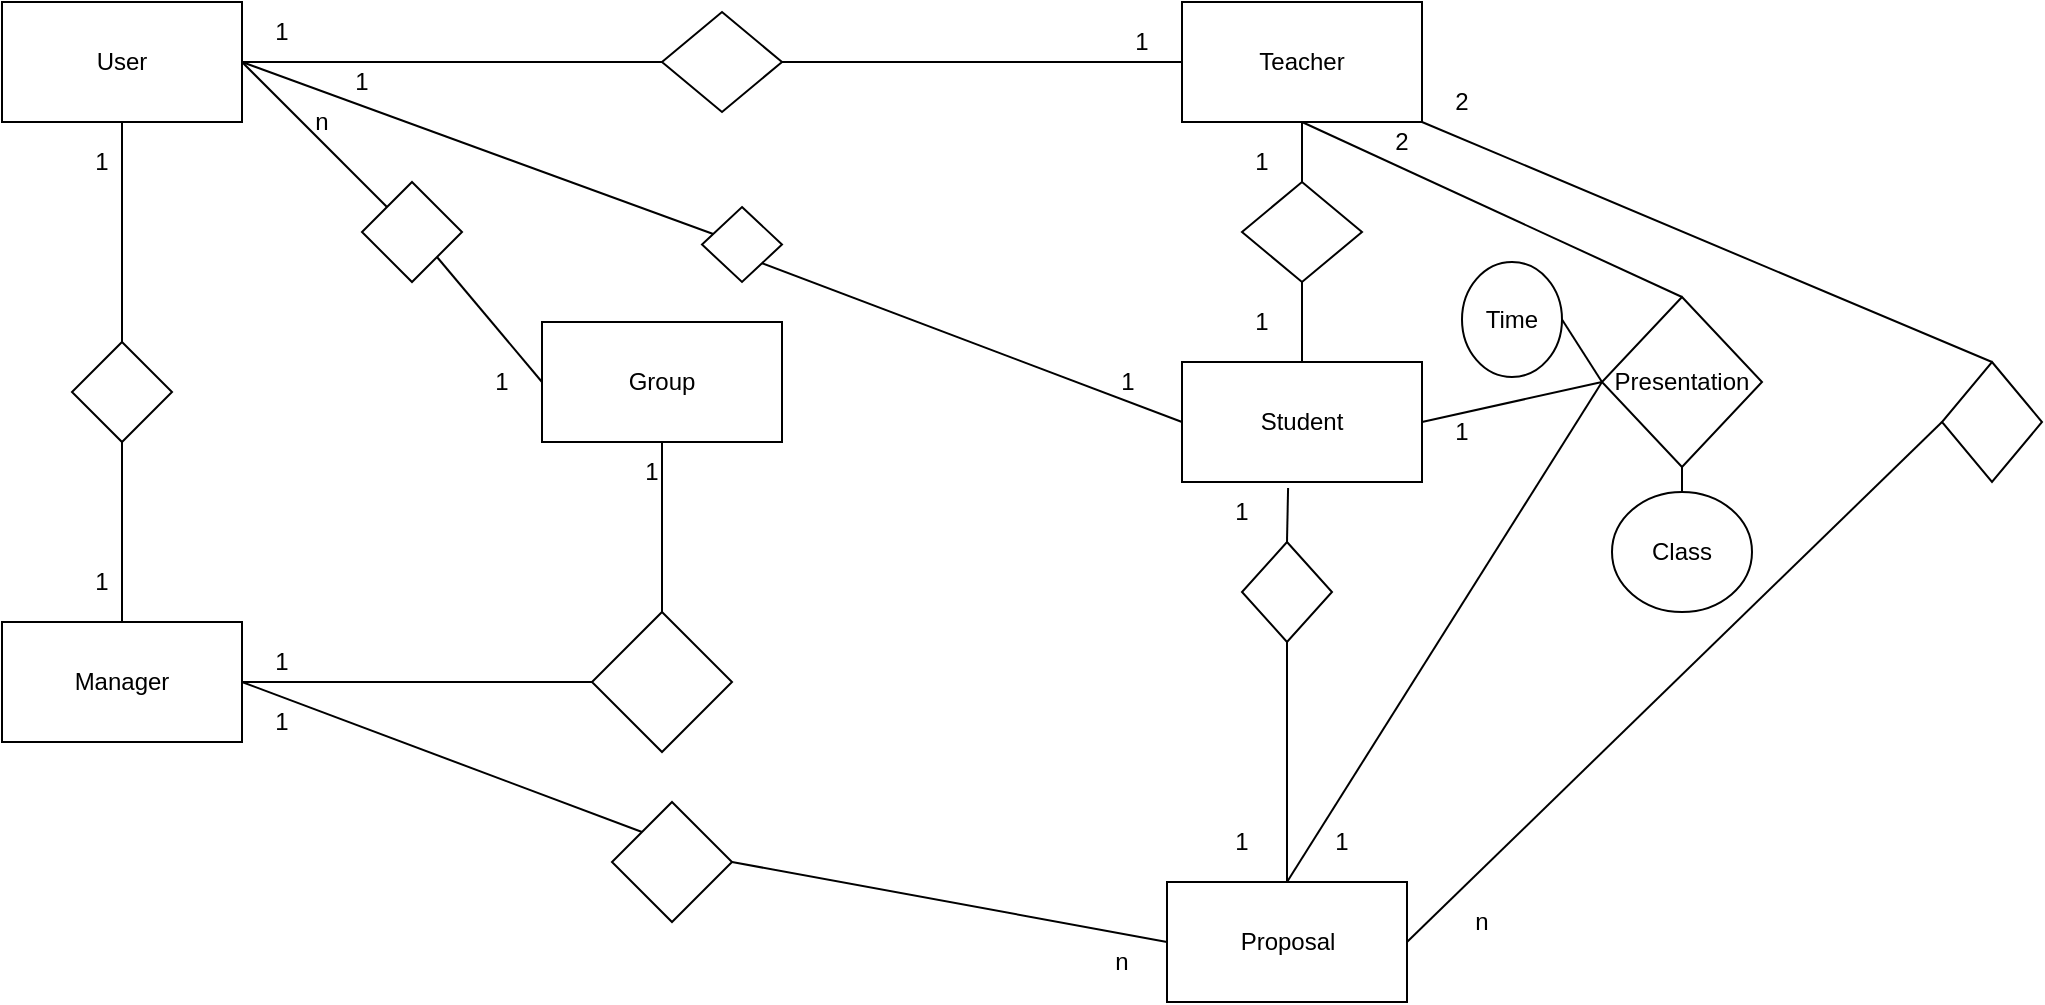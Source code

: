 <mxfile version="12.8.4" type="device"><diagram id="ikKdi297-rwzYitTRGxO" name="Page-1"><mxGraphModel dx="825" dy="448" grid="1" gridSize="10" guides="1" tooltips="1" connect="1" arrows="1" fold="1" page="1" pageScale="1" pageWidth="850" pageHeight="1100" math="0" shadow="0"><root><mxCell id="0"/><mxCell id="1" parent="0"/><mxCell id="iioDXDGLwqHW4jAjQwXo-1" value="User" style="rounded=0;whiteSpace=wrap;html=1;" parent="1" vertex="1"><mxGeometry x="100" y="90" width="120" height="60" as="geometry"/></mxCell><mxCell id="iioDXDGLwqHW4jAjQwXo-2" value="Teacher" style="rounded=0;whiteSpace=wrap;html=1;" parent="1" vertex="1"><mxGeometry x="690" y="90" width="120" height="60" as="geometry"/></mxCell><mxCell id="iioDXDGLwqHW4jAjQwXo-3" value="Student" style="rounded=0;whiteSpace=wrap;html=1;" parent="1" vertex="1"><mxGeometry x="690" y="270" width="120" height="60" as="geometry"/></mxCell><mxCell id="iioDXDGLwqHW4jAjQwXo-4" value="Manager" style="rounded=0;whiteSpace=wrap;html=1;" parent="1" vertex="1"><mxGeometry x="100" y="400" width="120" height="60" as="geometry"/></mxCell><mxCell id="iioDXDGLwqHW4jAjQwXo-5" value="" style="rhombus;whiteSpace=wrap;html=1;" parent="1" vertex="1"><mxGeometry x="135" y="260" width="50" height="50" as="geometry"/></mxCell><mxCell id="iioDXDGLwqHW4jAjQwXo-9" value="" style="endArrow=none;html=1;exitX=0.5;exitY=1;exitDx=0;exitDy=0;entryX=0.5;entryY=0;entryDx=0;entryDy=0;" parent="1" source="iioDXDGLwqHW4jAjQwXo-5" target="iioDXDGLwqHW4jAjQwXo-4" edge="1"><mxGeometry width="50" height="50" relative="1" as="geometry"><mxPoint x="400" y="170" as="sourcePoint"/><mxPoint x="320" y="190" as="targetPoint"/></mxGeometry></mxCell><mxCell id="iioDXDGLwqHW4jAjQwXo-10" value="" style="endArrow=none;html=1;exitX=0.5;exitY=1;exitDx=0;exitDy=0;" parent="1" source="iioDXDGLwqHW4jAjQwXo-1" target="iioDXDGLwqHW4jAjQwXo-5" edge="1"><mxGeometry width="50" height="50" relative="1" as="geometry"><mxPoint x="170" y="250" as="sourcePoint"/><mxPoint x="170" y="290" as="targetPoint"/></mxGeometry></mxCell><mxCell id="iioDXDGLwqHW4jAjQwXo-12" value="" style="rhombus;whiteSpace=wrap;html=1;" parent="1" vertex="1"><mxGeometry x="430" y="95" width="60" height="50" as="geometry"/></mxCell><mxCell id="iioDXDGLwqHW4jAjQwXo-13" value="" style="endArrow=none;html=1;exitX=0;exitY=0.5;exitDx=0;exitDy=0;entryX=1;entryY=0.5;entryDx=0;entryDy=0;" parent="1" source="iioDXDGLwqHW4jAjQwXo-12" target="iioDXDGLwqHW4jAjQwXo-1" edge="1"><mxGeometry width="50" height="50" relative="1" as="geometry"><mxPoint x="190" y="270" as="sourcePoint"/><mxPoint x="190" y="310" as="targetPoint"/></mxGeometry></mxCell><mxCell id="iioDXDGLwqHW4jAjQwXo-14" value="" style="endArrow=none;html=1;exitX=1;exitY=0.5;exitDx=0;exitDy=0;entryX=0;entryY=0.5;entryDx=0;entryDy=0;" parent="1" source="iioDXDGLwqHW4jAjQwXo-12" target="iioDXDGLwqHW4jAjQwXo-2" edge="1"><mxGeometry width="50" height="50" relative="1" as="geometry"><mxPoint x="200" y="280" as="sourcePoint"/><mxPoint x="200" y="320" as="targetPoint"/></mxGeometry></mxCell><mxCell id="iioDXDGLwqHW4jAjQwXo-15" value="" style="rhombus;whiteSpace=wrap;html=1;" parent="1" vertex="1"><mxGeometry x="450" y="192.5" width="40" height="37.5" as="geometry"/></mxCell><mxCell id="iioDXDGLwqHW4jAjQwXo-16" value="" style="endArrow=none;html=1;exitX=1;exitY=1;exitDx=0;exitDy=0;entryX=0;entryY=0.5;entryDx=0;entryDy=0;" parent="1" source="iioDXDGLwqHW4jAjQwXo-15" target="iioDXDGLwqHW4jAjQwXo-3" edge="1"><mxGeometry width="50" height="50" relative="1" as="geometry"><mxPoint x="210" y="290" as="sourcePoint"/><mxPoint x="210" y="330" as="targetPoint"/></mxGeometry></mxCell><mxCell id="iioDXDGLwqHW4jAjQwXo-17" value="" style="endArrow=none;html=1;exitX=1;exitY=0.5;exitDx=0;exitDy=0;" parent="1" source="iioDXDGLwqHW4jAjQwXo-1" target="iioDXDGLwqHW4jAjQwXo-15" edge="1"><mxGeometry width="50" height="50" relative="1" as="geometry"><mxPoint x="220" y="300" as="sourcePoint"/><mxPoint x="220" y="340" as="targetPoint"/></mxGeometry></mxCell><mxCell id="iioDXDGLwqHW4jAjQwXo-19" value="" style="rhombus;whiteSpace=wrap;html=1;" parent="1" vertex="1"><mxGeometry x="720" y="180" width="60" height="50" as="geometry"/></mxCell><mxCell id="iioDXDGLwqHW4jAjQwXo-20" value="" style="endArrow=none;html=1;exitX=0.5;exitY=1;exitDx=0;exitDy=0;entryX=0.5;entryY=0;entryDx=0;entryDy=0;" parent="1" source="iioDXDGLwqHW4jAjQwXo-19" target="iioDXDGLwqHW4jAjQwXo-3" edge="1"><mxGeometry width="50" height="50" relative="1" as="geometry"><mxPoint x="230" y="310" as="sourcePoint"/><mxPoint x="230" y="350" as="targetPoint"/></mxGeometry></mxCell><mxCell id="iioDXDGLwqHW4jAjQwXo-21" value="" style="endArrow=none;html=1;exitX=0.5;exitY=1;exitDx=0;exitDy=0;entryX=0.5;entryY=0;entryDx=0;entryDy=0;" parent="1" source="iioDXDGLwqHW4jAjQwXo-2" target="iioDXDGLwqHW4jAjQwXo-19" edge="1"><mxGeometry width="50" height="50" relative="1" as="geometry"><mxPoint x="240" y="320" as="sourcePoint"/><mxPoint x="240" y="360" as="targetPoint"/></mxGeometry></mxCell><mxCell id="iioDXDGLwqHW4jAjQwXo-22" value="Group" style="rounded=0;whiteSpace=wrap;html=1;" parent="1" vertex="1"><mxGeometry x="370" y="250" width="120" height="60" as="geometry"/></mxCell><mxCell id="iioDXDGLwqHW4jAjQwXo-23" value="" style="rhombus;whiteSpace=wrap;html=1;" parent="1" vertex="1"><mxGeometry x="280" y="180" width="50" height="50" as="geometry"/></mxCell><mxCell id="iioDXDGLwqHW4jAjQwXo-24" value="" style="endArrow=none;html=1;exitX=1;exitY=1;exitDx=0;exitDy=0;entryX=0;entryY=0.5;entryDx=0;entryDy=0;" parent="1" source="iioDXDGLwqHW4jAjQwXo-23" target="iioDXDGLwqHW4jAjQwXo-22" edge="1"><mxGeometry width="50" height="50" relative="1" as="geometry"><mxPoint x="250" y="330" as="sourcePoint"/><mxPoint x="250" y="370" as="targetPoint"/></mxGeometry></mxCell><mxCell id="iioDXDGLwqHW4jAjQwXo-25" value="" style="endArrow=none;html=1;exitX=0;exitY=0;exitDx=0;exitDy=0;entryX=1;entryY=0.5;entryDx=0;entryDy=0;" parent="1" source="iioDXDGLwqHW4jAjQwXo-23" target="iioDXDGLwqHW4jAjQwXo-1" edge="1"><mxGeometry width="50" height="50" relative="1" as="geometry"><mxPoint x="260" y="340" as="sourcePoint"/><mxPoint x="260" y="380" as="targetPoint"/></mxGeometry></mxCell><mxCell id="iioDXDGLwqHW4jAjQwXo-26" value="" style="rhombus;whiteSpace=wrap;html=1;" parent="1" vertex="1"><mxGeometry x="395" y="395" width="70" height="70" as="geometry"/></mxCell><mxCell id="iioDXDGLwqHW4jAjQwXo-27" value="" style="endArrow=none;html=1;exitX=1;exitY=0.5;exitDx=0;exitDy=0;entryX=0;entryY=0.5;entryDx=0;entryDy=0;" parent="1" source="iioDXDGLwqHW4jAjQwXo-4" target="iioDXDGLwqHW4jAjQwXo-26" edge="1"><mxGeometry width="50" height="50" relative="1" as="geometry"><mxPoint x="270" y="350" as="sourcePoint"/><mxPoint x="270" y="390" as="targetPoint"/></mxGeometry></mxCell><mxCell id="iioDXDGLwqHW4jAjQwXo-28" value="" style="endArrow=none;html=1;exitX=0.5;exitY=0;exitDx=0;exitDy=0;entryX=0.5;entryY=1;entryDx=0;entryDy=0;" parent="1" source="iioDXDGLwqHW4jAjQwXo-26" target="iioDXDGLwqHW4jAjQwXo-22" edge="1"><mxGeometry width="50" height="50" relative="1" as="geometry"><mxPoint x="280" y="360" as="sourcePoint"/><mxPoint x="280" y="400" as="targetPoint"/></mxGeometry></mxCell><mxCell id="iioDXDGLwqHW4jAjQwXo-29" value="Proposal" style="rounded=0;whiteSpace=wrap;html=1;" parent="1" vertex="1"><mxGeometry x="682.5" y="530" width="120" height="60" as="geometry"/></mxCell><mxCell id="iioDXDGLwqHW4jAjQwXo-30" value="" style="rhombus;whiteSpace=wrap;html=1;" parent="1" vertex="1"><mxGeometry x="720" y="360" width="45" height="50" as="geometry"/></mxCell><mxCell id="iioDXDGLwqHW4jAjQwXo-31" value="" style="endArrow=none;html=1;exitX=0.442;exitY=1.05;exitDx=0;exitDy=0;entryX=0.5;entryY=0;entryDx=0;entryDy=0;exitPerimeter=0;" parent="1" source="iioDXDGLwqHW4jAjQwXo-3" target="iioDXDGLwqHW4jAjQwXo-30" edge="1"><mxGeometry width="50" height="50" relative="1" as="geometry"><mxPoint x="290" y="370" as="sourcePoint"/><mxPoint x="290" y="410" as="targetPoint"/></mxGeometry></mxCell><mxCell id="iioDXDGLwqHW4jAjQwXo-32" value="" style="endArrow=none;html=1;exitX=0.5;exitY=1;exitDx=0;exitDy=0;entryX=0.5;entryY=0;entryDx=0;entryDy=0;" parent="1" source="iioDXDGLwqHW4jAjQwXo-30" target="iioDXDGLwqHW4jAjQwXo-29" edge="1"><mxGeometry width="50" height="50" relative="1" as="geometry"><mxPoint x="300" y="380" as="sourcePoint"/><mxPoint x="300" y="420" as="targetPoint"/></mxGeometry></mxCell><mxCell id="iioDXDGLwqHW4jAjQwXo-33" value="" style="rhombus;whiteSpace=wrap;html=1;" parent="1" vertex="1"><mxGeometry x="1070" y="270" width="50" height="60" as="geometry"/></mxCell><mxCell id="iioDXDGLwqHW4jAjQwXo-34" value="" style="endArrow=none;html=1;exitX=0.5;exitY=0;exitDx=0;exitDy=0;entryX=1;entryY=1;entryDx=0;entryDy=0;" parent="1" source="iioDXDGLwqHW4jAjQwXo-33" target="iioDXDGLwqHW4jAjQwXo-2" edge="1"><mxGeometry width="50" height="50" relative="1" as="geometry"><mxPoint x="310" y="390" as="sourcePoint"/><mxPoint x="835" y="150" as="targetPoint"/></mxGeometry></mxCell><mxCell id="iioDXDGLwqHW4jAjQwXo-35" value="" style="endArrow=none;html=1;entryX=1;entryY=0.5;entryDx=0;entryDy=0;exitX=0;exitY=0.5;exitDx=0;exitDy=0;" parent="1" source="iioDXDGLwqHW4jAjQwXo-33" target="iioDXDGLwqHW4jAjQwXo-29" edge="1"><mxGeometry width="50" height="50" relative="1" as="geometry"><mxPoint x="890" y="410" as="sourcePoint"/><mxPoint x="320" y="440" as="targetPoint"/></mxGeometry></mxCell><mxCell id="iioDXDGLwqHW4jAjQwXo-40" value="Presentation" style="rhombus;whiteSpace=wrap;html=1;" parent="1" vertex="1"><mxGeometry x="900" y="237.5" width="80" height="85" as="geometry"/></mxCell><mxCell id="iioDXDGLwqHW4jAjQwXo-41" value="" style="endArrow=none;html=1;exitX=0;exitY=0.5;exitDx=0;exitDy=0;entryX=1;entryY=0.5;entryDx=0;entryDy=0;" parent="1" source="iioDXDGLwqHW4jAjQwXo-40" target="iioDXDGLwqHW4jAjQwXo-45" edge="1"><mxGeometry width="50" height="50" relative="1" as="geometry"><mxPoint x="330" y="410" as="sourcePoint"/><mxPoint x="550" y="450" as="targetPoint"/></mxGeometry></mxCell><mxCell id="iioDXDGLwqHW4jAjQwXo-42" value="" style="endArrow=none;html=1;exitX=1;exitY=0.5;exitDx=0;exitDy=0;entryX=0;entryY=0.5;entryDx=0;entryDy=0;" parent="1" source="iioDXDGLwqHW4jAjQwXo-3" target="iioDXDGLwqHW4jAjQwXo-40" edge="1"><mxGeometry width="50" height="50" relative="1" as="geometry"><mxPoint x="340" y="420" as="sourcePoint"/><mxPoint x="340" y="460" as="targetPoint"/></mxGeometry></mxCell><mxCell id="iioDXDGLwqHW4jAjQwXo-43" value="" style="endArrow=none;html=1;entryX=0.5;entryY=0;entryDx=0;entryDy=0;" parent="1" target="iioDXDGLwqHW4jAjQwXo-40" edge="1"><mxGeometry width="50" height="50" relative="1" as="geometry"><mxPoint x="750" y="150" as="sourcePoint"/><mxPoint x="350" y="470" as="targetPoint"/></mxGeometry></mxCell><mxCell id="iioDXDGLwqHW4jAjQwXo-44" value="" style="endArrow=none;html=1;exitX=0;exitY=0.5;exitDx=0;exitDy=0;entryX=0.5;entryY=0;entryDx=0;entryDy=0;" parent="1" source="iioDXDGLwqHW4jAjQwXo-40" target="iioDXDGLwqHW4jAjQwXo-29" edge="1"><mxGeometry width="50" height="50" relative="1" as="geometry"><mxPoint x="360" y="440" as="sourcePoint"/><mxPoint x="360" y="480" as="targetPoint"/></mxGeometry></mxCell><mxCell id="iioDXDGLwqHW4jAjQwXo-45" value="Time" style="ellipse;whiteSpace=wrap;html=1;" parent="1" vertex="1"><mxGeometry x="830" y="220" width="50" height="57.5" as="geometry"/></mxCell><mxCell id="iioDXDGLwqHW4jAjQwXo-46" value="Class" style="ellipse;whiteSpace=wrap;html=1;" parent="1" vertex="1"><mxGeometry x="905" y="335" width="70" height="60" as="geometry"/></mxCell><mxCell id="iioDXDGLwqHW4jAjQwXo-47" value="" style="endArrow=none;html=1;entryX=0.5;entryY=0;entryDx=0;entryDy=0;exitX=0.5;exitY=1;exitDx=0;exitDy=0;" parent="1" source="iioDXDGLwqHW4jAjQwXo-40" target="iioDXDGLwqHW4jAjQwXo-46" edge="1"><mxGeometry width="50" height="50" relative="1" as="geometry"><mxPoint x="370" y="450" as="sourcePoint"/><mxPoint x="370" y="490" as="targetPoint"/></mxGeometry></mxCell><mxCell id="ssmGmc_9OdjfYlTpInFZ-2" value="1" style="text;html=1;strokeColor=none;fillColor=none;align=center;verticalAlign=middle;whiteSpace=wrap;rounded=0;" vertex="1" parent="1"><mxGeometry x="130" y="160" width="40" height="20" as="geometry"/></mxCell><mxCell id="ssmGmc_9OdjfYlTpInFZ-4" value="1" style="text;html=1;strokeColor=none;fillColor=none;align=center;verticalAlign=middle;whiteSpace=wrap;rounded=0;" vertex="1" parent="1"><mxGeometry x="130" y="370" width="40" height="20" as="geometry"/></mxCell><mxCell id="ssmGmc_9OdjfYlTpInFZ-10" value="1" style="text;html=1;strokeColor=none;fillColor=none;align=center;verticalAlign=middle;whiteSpace=wrap;rounded=0;" vertex="1" parent="1"><mxGeometry x="405" y="315" width="40" height="20" as="geometry"/></mxCell><mxCell id="ssmGmc_9OdjfYlTpInFZ-11" value="1" style="text;html=1;strokeColor=none;fillColor=none;align=center;verticalAlign=middle;whiteSpace=wrap;rounded=0;" vertex="1" parent="1"><mxGeometry x="220" y="410" width="40" height="20" as="geometry"/></mxCell><mxCell id="ssmGmc_9OdjfYlTpInFZ-13" value="1" style="text;html=1;strokeColor=none;fillColor=none;align=center;verticalAlign=middle;whiteSpace=wrap;rounded=0;" vertex="1" parent="1"><mxGeometry x="220" y="95" width="40" height="20" as="geometry"/></mxCell><mxCell id="ssmGmc_9OdjfYlTpInFZ-14" value="1" style="text;html=1;strokeColor=none;fillColor=none;align=center;verticalAlign=middle;whiteSpace=wrap;rounded=0;" vertex="1" parent="1"><mxGeometry x="650" y="100" width="40" height="20" as="geometry"/></mxCell><mxCell id="ssmGmc_9OdjfYlTpInFZ-15" value="1" style="text;html=1;strokeColor=none;fillColor=none;align=center;verticalAlign=middle;whiteSpace=wrap;rounded=0;" vertex="1" parent="1"><mxGeometry x="260" y="120" width="40" height="20" as="geometry"/></mxCell><mxCell id="ssmGmc_9OdjfYlTpInFZ-16" value="1" style="text;html=1;strokeColor=none;fillColor=none;align=center;verticalAlign=middle;whiteSpace=wrap;rounded=0;" vertex="1" parent="1"><mxGeometry x="642.5" y="270" width="40" height="20" as="geometry"/></mxCell><mxCell id="ssmGmc_9OdjfYlTpInFZ-17" value="1" style="text;html=1;strokeColor=none;fillColor=none;align=center;verticalAlign=middle;whiteSpace=wrap;rounded=0;" vertex="1" parent="1"><mxGeometry x="330" y="270" width="40" height="20" as="geometry"/></mxCell><mxCell id="ssmGmc_9OdjfYlTpInFZ-18" value="1" style="text;html=1;strokeColor=none;fillColor=none;align=center;verticalAlign=middle;whiteSpace=wrap;rounded=0;" vertex="1" parent="1"><mxGeometry x="700" y="335" width="40" height="20" as="geometry"/></mxCell><mxCell id="ssmGmc_9OdjfYlTpInFZ-20" value="1" style="text;html=1;strokeColor=none;fillColor=none;align=center;verticalAlign=middle;whiteSpace=wrap;rounded=0;" vertex="1" parent="1"><mxGeometry x="700" y="500" width="40" height="20" as="geometry"/></mxCell><mxCell id="ssmGmc_9OdjfYlTpInFZ-21" value="1" style="text;html=1;strokeColor=none;fillColor=none;align=center;verticalAlign=middle;whiteSpace=wrap;rounded=0;" vertex="1" parent="1"><mxGeometry x="710" y="240" width="40" height="20" as="geometry"/></mxCell><mxCell id="ssmGmc_9OdjfYlTpInFZ-22" value="1" style="text;html=1;strokeColor=none;fillColor=none;align=center;verticalAlign=middle;whiteSpace=wrap;rounded=0;" vertex="1" parent="1"><mxGeometry x="710" y="160" width="40" height="20" as="geometry"/></mxCell><mxCell id="ssmGmc_9OdjfYlTpInFZ-23" value="n" style="text;html=1;strokeColor=none;fillColor=none;align=center;verticalAlign=middle;whiteSpace=wrap;rounded=0;" vertex="1" parent="1"><mxGeometry x="240" y="140" width="40" height="20" as="geometry"/></mxCell><mxCell id="ssmGmc_9OdjfYlTpInFZ-24" value="2" style="text;html=1;strokeColor=none;fillColor=none;align=center;verticalAlign=middle;whiteSpace=wrap;rounded=0;" vertex="1" parent="1"><mxGeometry x="780" y="150" width="40" height="20" as="geometry"/></mxCell><mxCell id="ssmGmc_9OdjfYlTpInFZ-25" value="1" style="text;html=1;strokeColor=none;fillColor=none;align=center;verticalAlign=middle;whiteSpace=wrap;rounded=0;" vertex="1" parent="1"><mxGeometry x="810" y="295" width="40" height="20" as="geometry"/></mxCell><mxCell id="ssmGmc_9OdjfYlTpInFZ-26" value="1" style="text;html=1;strokeColor=none;fillColor=none;align=center;verticalAlign=middle;whiteSpace=wrap;rounded=0;" vertex="1" parent="1"><mxGeometry x="750" y="500" width="40" height="20" as="geometry"/></mxCell><mxCell id="ssmGmc_9OdjfYlTpInFZ-28" value="n" style="text;html=1;strokeColor=none;fillColor=none;align=center;verticalAlign=middle;whiteSpace=wrap;rounded=0;" vertex="1" parent="1"><mxGeometry x="820" y="540" width="40" height="20" as="geometry"/></mxCell><mxCell id="ssmGmc_9OdjfYlTpInFZ-29" value="2" style="text;html=1;strokeColor=none;fillColor=none;align=center;verticalAlign=middle;whiteSpace=wrap;rounded=0;" vertex="1" parent="1"><mxGeometry x="810" y="130" width="40" height="20" as="geometry"/></mxCell><mxCell id="ssmGmc_9OdjfYlTpInFZ-30" value="" style="rhombus;whiteSpace=wrap;html=1;" vertex="1" parent="1"><mxGeometry x="405" y="490" width="60" height="60" as="geometry"/></mxCell><mxCell id="ssmGmc_9OdjfYlTpInFZ-32" value="" style="endArrow=none;html=1;exitX=1;exitY=0.5;exitDx=0;exitDy=0;entryX=0;entryY=0;entryDx=0;entryDy=0;" edge="1" parent="1" source="iioDXDGLwqHW4jAjQwXo-4" target="ssmGmc_9OdjfYlTpInFZ-30"><mxGeometry width="50" height="50" relative="1" as="geometry"><mxPoint x="230" y="440" as="sourcePoint"/><mxPoint x="405" y="440" as="targetPoint"/></mxGeometry></mxCell><mxCell id="ssmGmc_9OdjfYlTpInFZ-33" value="" style="endArrow=none;html=1;exitX=1;exitY=0.5;exitDx=0;exitDy=0;entryX=0;entryY=0.5;entryDx=0;entryDy=0;" edge="1" parent="1" source="ssmGmc_9OdjfYlTpInFZ-30" target="iioDXDGLwqHW4jAjQwXo-29"><mxGeometry width="50" height="50" relative="1" as="geometry"><mxPoint x="240" y="450" as="sourcePoint"/><mxPoint x="415" y="450" as="targetPoint"/></mxGeometry></mxCell><mxCell id="ssmGmc_9OdjfYlTpInFZ-34" value="1" style="text;html=1;strokeColor=none;fillColor=none;align=center;verticalAlign=middle;whiteSpace=wrap;rounded=0;" vertex="1" parent="1"><mxGeometry x="220" y="440" width="40" height="20" as="geometry"/></mxCell><mxCell id="ssmGmc_9OdjfYlTpInFZ-37" value="n" style="text;html=1;strokeColor=none;fillColor=none;align=center;verticalAlign=middle;whiteSpace=wrap;rounded=0;" vertex="1" parent="1"><mxGeometry x="640" y="560" width="40" height="20" as="geometry"/></mxCell></root></mxGraphModel></diagram></mxfile>